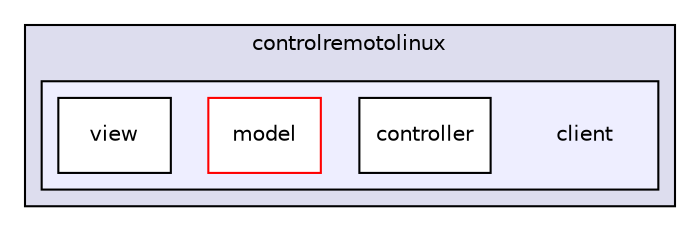 digraph "src/es/ucm/tfg/controlremotolinux/client/" {
  compound=true
  node [ fontsize="10", fontname="Helvetica"];
  edge [ labelfontsize="10", labelfontname="Helvetica"];
  subgraph clusterdir_80c48e7f4d2c0509fcb7e7c3fc6969ad {
    graph [ bgcolor="#ddddee", pencolor="black", label="controlremotolinux" fontname="Helvetica", fontsize="10", URL="dir_80c48e7f4d2c0509fcb7e7c3fc6969ad.html"]
  subgraph clusterdir_b69e1a1779b0fb6d3c2fc8c9d5459b9d {
    graph [ bgcolor="#eeeeff", pencolor="black", label="" URL="dir_b69e1a1779b0fb6d3c2fc8c9d5459b9d.html"];
    dir_b69e1a1779b0fb6d3c2fc8c9d5459b9d [shape=plaintext label="client"];
    dir_79369056839a0b70f2ad88a95c397da7 [shape=box label="controller" color="black" fillcolor="white" style="filled" URL="dir_79369056839a0b70f2ad88a95c397da7.html"];
    dir_b93e4639b75f0fb4df8739679d851a35 [shape=box label="model" color="red" fillcolor="white" style="filled" URL="dir_b93e4639b75f0fb4df8739679d851a35.html"];
    dir_f0e9f69443a37b388c429080c8ea2b54 [shape=box label="view" color="black" fillcolor="white" style="filled" URL="dir_f0e9f69443a37b388c429080c8ea2b54.html"];
  }
  }
}
